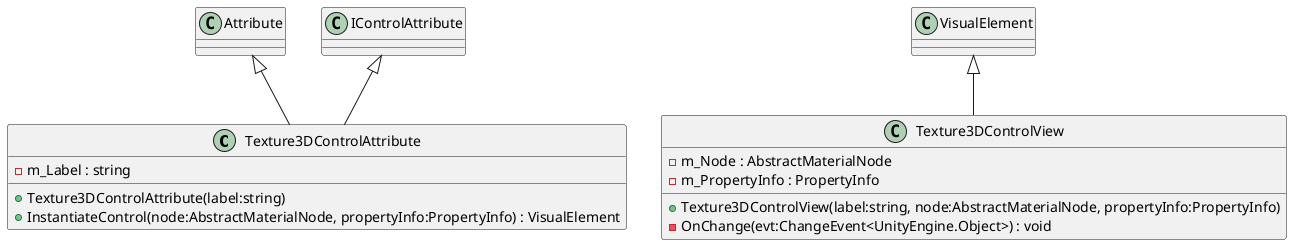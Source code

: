 @startuml
class Texture3DControlAttribute {
    - m_Label : string
    + Texture3DControlAttribute(label:string)
    + InstantiateControl(node:AbstractMaterialNode, propertyInfo:PropertyInfo) : VisualElement
}
class Texture3DControlView {
    - m_Node : AbstractMaterialNode
    - m_PropertyInfo : PropertyInfo
    + Texture3DControlView(label:string, node:AbstractMaterialNode, propertyInfo:PropertyInfo)
    - OnChange(evt:ChangeEvent<UnityEngine.Object>) : void
}
Attribute <|-- Texture3DControlAttribute
IControlAttribute <|-- Texture3DControlAttribute
VisualElement <|-- Texture3DControlView
@enduml
